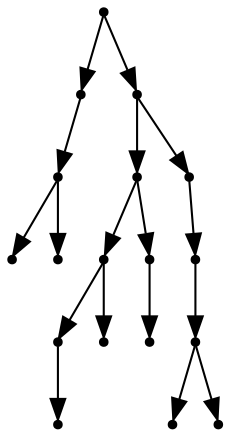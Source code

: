 digraph {
  17 [shape=point];
  3 [shape=point];
  2 [shape=point];
  0 [shape=point];
  1 [shape=point];
  16 [shape=point];
  10 [shape=point];
  7 [shape=point];
  5 [shape=point];
  4 [shape=point];
  6 [shape=point];
  9 [shape=point];
  8 [shape=point];
  15 [shape=point];
  14 [shape=point];
  13 [shape=point];
  11 [shape=point];
  12 [shape=point];
17 -> 3;
3 -> 2;
2 -> 0;
2 -> 1;
17 -> 16;
16 -> 10;
10 -> 7;
7 -> 5;
5 -> 4;
7 -> 6;
10 -> 9;
9 -> 8;
16 -> 15;
15 -> 14;
14 -> 13;
13 -> 11;
13 -> 12;
}
